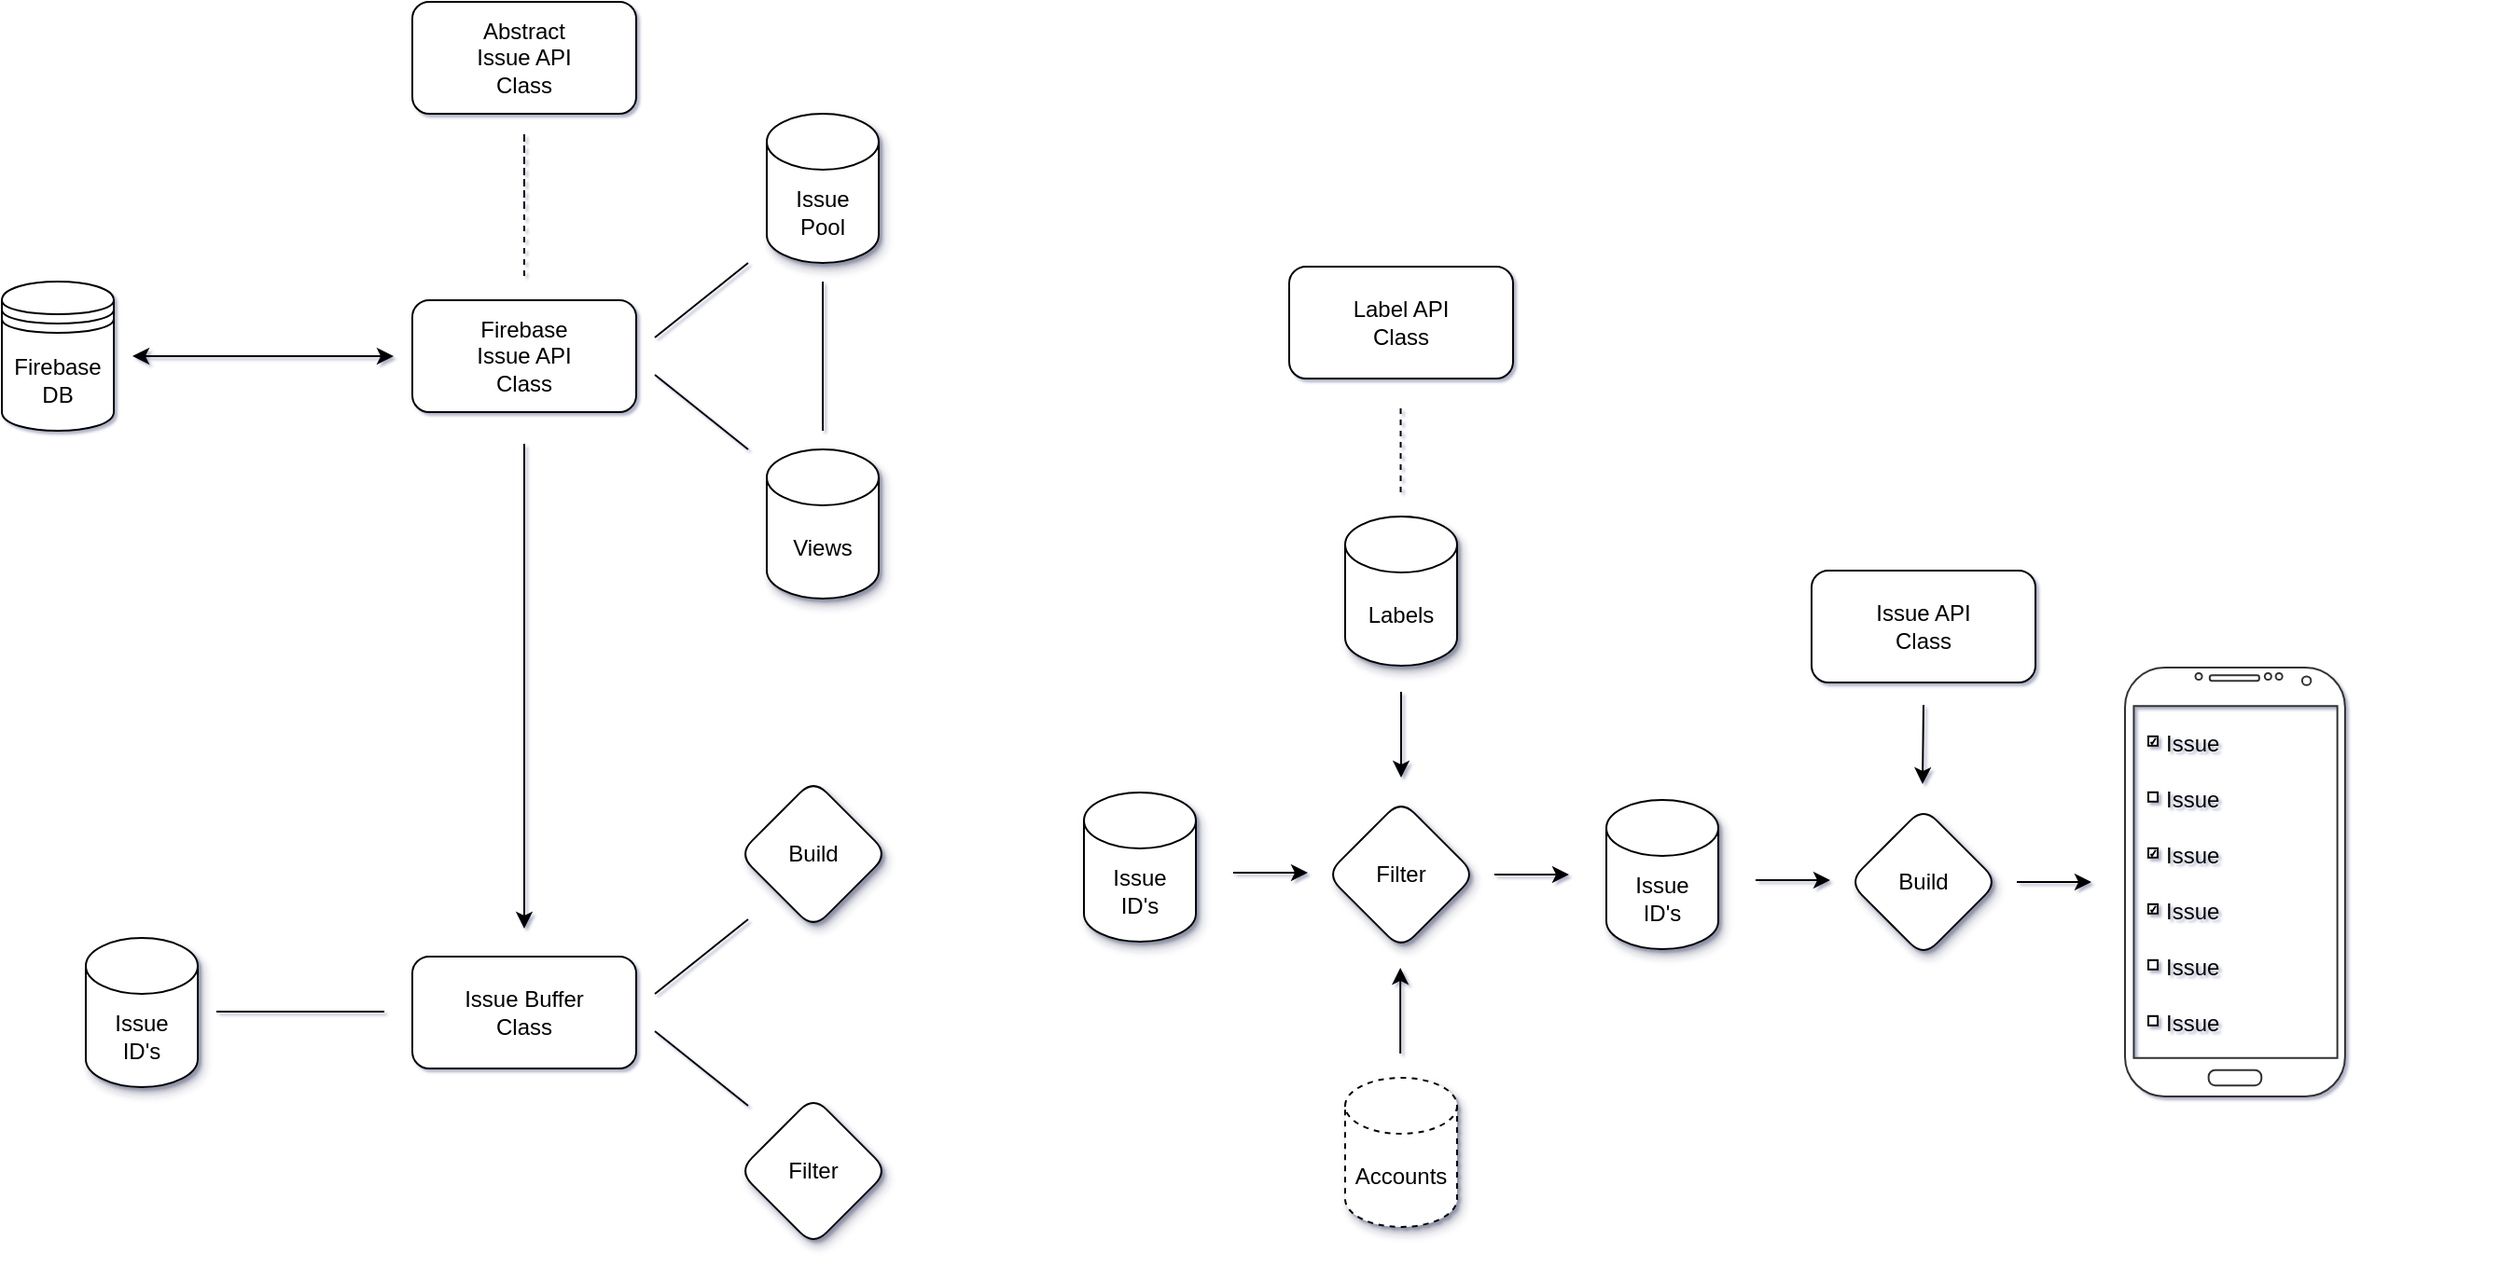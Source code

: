 <mxfile version="20.3.0" type="device"><diagram id="Fl3qH0mfo5ju4ieDbO8f" name="Seite-1"><mxGraphModel dx="1412" dy="792" grid="1" gridSize="10" guides="1" tooltips="1" connect="1" arrows="1" fold="1" page="0" pageScale="1" pageWidth="827" pageHeight="1169" math="0" shadow="1"><root><mxCell id="0"/><mxCell id="1" parent="0"/><mxCell id="n5tqcFrI0hGthTlmROIl-15" style="rounded=0;orthogonalLoop=1;jettySize=auto;html=1;elbow=vertical;dashed=1;endArrow=none;endFill=0;" parent="1" edge="1"><mxGeometry relative="1" as="geometry"><mxPoint x="800" y="180" as="sourcePoint"/><mxPoint x="800" y="220" as="targetPoint"/><Array as="points"><mxPoint x="800" y="140"/></Array></mxGeometry></mxCell><mxCell id="n5tqcFrI0hGthTlmROIl-13" value="Abstract&lt;br&gt;Issue API&lt;br&gt;Class" style="rounded=1;whiteSpace=wrap;html=1;strokeWidth=1;" parent="1" vertex="1"><mxGeometry x="740" y="70" width="120" height="60" as="geometry"/></mxCell><mxCell id="n5tqcFrI0hGthTlmROIl-163" style="edgeStyle=none;rounded=0;orthogonalLoop=1;jettySize=auto;html=1;fontSize=12;fontColor=#000000;startArrow=none;startFill=0;endArrow=classic;endFill=1;elbow=vertical;" parent="1" edge="1"><mxGeometry relative="1" as="geometry"><mxPoint x="800" y="307" as="sourcePoint"/><mxPoint x="800" y="567" as="targetPoint"/></mxGeometry></mxCell><mxCell id="n5tqcFrI0hGthTlmROIl-14" value="Firebase&lt;br&gt;Issue API&lt;br&gt;Class" style="rounded=1;whiteSpace=wrap;html=1;strokeWidth=1;" parent="1" vertex="1"><mxGeometry x="740" y="230" width="120" height="60" as="geometry"/></mxCell><mxCell id="n5tqcFrI0hGthTlmROIl-16" style="rounded=0;orthogonalLoop=1;jettySize=auto;html=1;elbow=vertical;endArrow=classic;endFill=1;startArrow=classic;startFill=1;" parent="1" edge="1"><mxGeometry relative="1" as="geometry"><mxPoint x="590" y="260" as="sourcePoint"/><mxPoint x="730" y="260" as="targetPoint"/><Array as="points"/></mxGeometry></mxCell><mxCell id="n5tqcFrI0hGthTlmROIl-17" value="Firebase&lt;br&gt;DB" style="shape=datastore;whiteSpace=wrap;html=1;strokeWidth=1;" parent="1" vertex="1"><mxGeometry x="520" y="220" width="60" height="80" as="geometry"/></mxCell><mxCell id="n5tqcFrI0hGthTlmROIl-56" value="" style="verticalLabelPosition=bottom;verticalAlign=top;html=1;shadow=0;dashed=0;strokeWidth=1;shape=mxgraph.android.phone2;strokeColor=#333333;rounded=1;glass=0;fontSize=12;fontColor=#000000;" parent="1" vertex="1"><mxGeometry x="1658" y="427" width="117.95" height="230" as="geometry"/></mxCell><mxCell id="n5tqcFrI0hGthTlmROIl-60" value="Issue" style="strokeColor=inherit;fillColor=inherit;gradientColor=inherit;shape=transparent;align=left;spacingLeft=10;fontSize=12;fontColor=#000000;rounded=1;shadow=1;glass=0;strokeWidth=1;" parent="1" vertex="1"><mxGeometry x="1668" y="572" width="180" height="30" as="geometry"/></mxCell><mxCell id="n5tqcFrI0hGthTlmROIl-61" value="" style="strokeColor=inherit;fillColor=inherit;gradientColor=inherit;shape=transparent;rounded=1;shadow=1;glass=0;strokeWidth=1;fontSize=12;" parent="n5tqcFrI0hGthTlmROIl-60" vertex="1"><mxGeometry y="14.4" as="geometry"/></mxCell><mxCell id="n5tqcFrI0hGthTlmROIl-62" value="" style="strokeColor=inherit;fillColor=inherit;gradientColor=inherit;strokeWidth=1;html=1;shadow=0;dashed=0;shape=mxgraph.android.rrect;rSize=0;resizable=0;rounded=1;glass=0;fontSize=12;" parent="n5tqcFrI0hGthTlmROIl-61" vertex="1"><mxGeometry x="2.5" y="-2.5" width="5" height="5" as="geometry"/></mxCell><mxCell id="n5tqcFrI0hGthTlmROIl-63" value="Issue" style="strokeColor=inherit;fillColor=inherit;gradientColor=inherit;shape=transparent;align=left;spacingLeft=10;fontSize=12;fontColor=#000000;rounded=1;shadow=1;glass=0;strokeWidth=1;" parent="1" vertex="1"><mxGeometry x="1668" y="602" width="180" height="30" as="geometry"/></mxCell><mxCell id="n5tqcFrI0hGthTlmROIl-64" value="" style="strokeColor=inherit;fillColor=inherit;gradientColor=inherit;shape=transparent;rounded=1;shadow=1;glass=0;strokeWidth=1;fontSize=12;" parent="n5tqcFrI0hGthTlmROIl-63" vertex="1"><mxGeometry y="14.4" as="geometry"/></mxCell><mxCell id="n5tqcFrI0hGthTlmROIl-65" value="" style="strokeColor=inherit;fillColor=inherit;gradientColor=inherit;strokeWidth=1;html=1;shadow=0;dashed=0;shape=mxgraph.android.rrect;rSize=0;resizable=0;rounded=1;glass=0;fontSize=12;" parent="n5tqcFrI0hGthTlmROIl-64" vertex="1"><mxGeometry x="2.5" y="-2.5" width="5" height="5" as="geometry"/></mxCell><mxCell id="n5tqcFrI0hGthTlmROIl-72" value="Issue" style="strokeColor=inherit;fillColor=inherit;gradientColor=inherit;shape=transparent;align=left;spacingLeft=10;fontSize=12;fontColor=#000000;rounded=1;shadow=1;glass=0;strokeWidth=1;" parent="1" vertex="1"><mxGeometry x="1668" y="542" width="180" height="30" as="geometry"/></mxCell><mxCell id="n5tqcFrI0hGthTlmROIl-73" value="" style="strokeColor=inherit;fillColor=inherit;gradientColor=inherit;shape=transparent;rounded=1;shadow=1;glass=0;strokeWidth=1;fontSize=12;" parent="n5tqcFrI0hGthTlmROIl-72" vertex="1"><mxGeometry y="14.4" as="geometry"/></mxCell><mxCell id="n5tqcFrI0hGthTlmROIl-74" value="" style="strokeColor=inherit;fillColor=inherit;gradientColor=inherit;strokeWidth=1;html=1;shadow=0;dashed=0;shape=mxgraph.android.checkbox;rSize=0;resizable=0;rounded=1;glass=0;fontSize=12;" parent="n5tqcFrI0hGthTlmROIl-73" vertex="1"><mxGeometry x="2.5" y="-2.5" width="5" height="5" as="geometry"/></mxCell><mxCell id="n5tqcFrI0hGthTlmROIl-75" value="Issue" style="strokeColor=inherit;fillColor=inherit;gradientColor=inherit;shape=transparent;align=left;spacingLeft=10;fontSize=12;fontColor=#000000;rounded=1;shadow=1;glass=0;strokeWidth=1;" parent="1" vertex="1"><mxGeometry x="1668" y="512" width="180" height="30" as="geometry"/></mxCell><mxCell id="n5tqcFrI0hGthTlmROIl-76" value="" style="strokeColor=inherit;fillColor=inherit;gradientColor=inherit;shape=transparent;rounded=1;shadow=1;glass=0;strokeWidth=1;fontSize=12;" parent="n5tqcFrI0hGthTlmROIl-75" vertex="1"><mxGeometry y="14.4" as="geometry"/></mxCell><mxCell id="n5tqcFrI0hGthTlmROIl-77" value="" style="strokeColor=inherit;fillColor=inherit;gradientColor=inherit;strokeWidth=1;html=1;shadow=0;dashed=0;shape=mxgraph.android.checkbox;rSize=0;resizable=0;rounded=1;glass=0;fontSize=12;" parent="n5tqcFrI0hGthTlmROIl-76" vertex="1"><mxGeometry x="2.5" y="-2.5" width="5" height="5" as="geometry"/></mxCell><mxCell id="n5tqcFrI0hGthTlmROIl-78" value="Issue" style="strokeColor=inherit;fillColor=inherit;gradientColor=inherit;shape=transparent;align=left;spacingLeft=10;fontSize=12;fontColor=#000000;rounded=1;shadow=1;glass=0;strokeWidth=1;" parent="1" vertex="1"><mxGeometry x="1668" y="482" width="180" height="30" as="geometry"/></mxCell><mxCell id="n5tqcFrI0hGthTlmROIl-79" value="" style="strokeColor=inherit;fillColor=inherit;gradientColor=inherit;shape=transparent;rounded=1;shadow=1;glass=0;strokeWidth=1;fontSize=12;" parent="n5tqcFrI0hGthTlmROIl-78" vertex="1"><mxGeometry y="14.4" as="geometry"/></mxCell><mxCell id="n5tqcFrI0hGthTlmROIl-80" value="" style="strokeColor=inherit;fillColor=inherit;gradientColor=inherit;strokeWidth=1;html=1;shadow=0;dashed=0;shape=mxgraph.android.rrect;rSize=0;resizable=0;rounded=1;glass=0;fontSize=12;" parent="n5tqcFrI0hGthTlmROIl-79" vertex="1"><mxGeometry x="2.5" y="-2.5" width="5" height="5" as="geometry"/></mxCell><mxCell id="n5tqcFrI0hGthTlmROIl-84" value="Issue" style="strokeColor=inherit;fillColor=inherit;gradientColor=inherit;shape=transparent;align=left;spacingLeft=10;fontSize=12;fontColor=#000000;rounded=1;shadow=1;glass=0;strokeWidth=1;" parent="1" vertex="1"><mxGeometry x="1668" y="452" width="180" height="30" as="geometry"/></mxCell><mxCell id="n5tqcFrI0hGthTlmROIl-85" value="" style="strokeColor=inherit;fillColor=inherit;gradientColor=inherit;shape=transparent;rounded=1;shadow=1;glass=0;strokeWidth=1;fontSize=12;" parent="n5tqcFrI0hGthTlmROIl-84" vertex="1"><mxGeometry y="14.4" as="geometry"/></mxCell><mxCell id="n5tqcFrI0hGthTlmROIl-86" value="" style="strokeColor=inherit;fillColor=inherit;gradientColor=inherit;strokeWidth=1;html=1;shadow=0;dashed=0;shape=mxgraph.android.checkbox;rSize=0;resizable=0;rounded=1;glass=0;fontSize=12;" parent="n5tqcFrI0hGthTlmROIl-85" vertex="1"><mxGeometry x="2.5" y="-2.5" width="5" height="5" as="geometry"/></mxCell><mxCell id="n5tqcFrI0hGthTlmROIl-97" value="Build" style="rhombus;whiteSpace=wrap;html=1;rounded=1;shadow=1;glass=0;strokeWidth=1;fontSize=12;fontColor=#000000;" parent="1" vertex="1"><mxGeometry x="1510" y="502" width="80" height="80" as="geometry"/></mxCell><mxCell id="n5tqcFrI0hGthTlmROIl-99" style="edgeStyle=none;rounded=0;orthogonalLoop=1;jettySize=auto;html=1;fontSize=12;fontColor=#000000;startArrow=none;startFill=0;endArrow=classic;endFill=1;elbow=vertical;" parent="1" edge="1"><mxGeometry relative="1" as="geometry"><mxPoint x="1640" y="542" as="targetPoint"/><mxPoint x="1600" y="542" as="sourcePoint"/></mxGeometry></mxCell><mxCell id="n5tqcFrI0hGthTlmROIl-103" style="edgeStyle=none;rounded=0;orthogonalLoop=1;jettySize=auto;html=1;fontSize=12;fontColor=#000000;startArrow=none;startFill=0;endArrow=classic;endFill=1;elbow=vertical;" parent="1" edge="1"><mxGeometry relative="1" as="geometry"><mxPoint x="1549.5" y="489.5" as="targetPoint"/><mxPoint x="1550" y="447" as="sourcePoint"/></mxGeometry></mxCell><mxCell id="n5tqcFrI0hGthTlmROIl-105" value="Issue&lt;br&gt;Pool" style="shape=cylinder3;whiteSpace=wrap;html=1;boundedLbl=1;backgroundOutline=1;size=15;rounded=1;shadow=1;glass=0;strokeWidth=1;fontSize=12;fontColor=#000000;" parent="1" vertex="1"><mxGeometry x="930" y="130" width="60" height="80" as="geometry"/></mxCell><mxCell id="n5tqcFrI0hGthTlmROIl-107" value="Views" style="shape=cylinder3;whiteSpace=wrap;html=1;boundedLbl=1;backgroundOutline=1;size=15;rounded=1;shadow=1;glass=0;strokeWidth=1;fontSize=12;fontColor=#000000;" parent="1" vertex="1"><mxGeometry x="930" y="310" width="60" height="80" as="geometry"/></mxCell><mxCell id="n5tqcFrI0hGthTlmROIl-109" style="rounded=0;orthogonalLoop=1;jettySize=auto;html=1;elbow=vertical;endArrow=none;endFill=0;startArrow=none;startFill=0;" parent="1" edge="1"><mxGeometry relative="1" as="geometry"><mxPoint x="870" y="250" as="sourcePoint"/><mxPoint x="920" y="210" as="targetPoint"/><Array as="points"/></mxGeometry></mxCell><mxCell id="n5tqcFrI0hGthTlmROIl-110" style="rounded=0;orthogonalLoop=1;jettySize=auto;html=1;elbow=vertical;endArrow=none;endFill=0;startArrow=none;startFill=0;" parent="1" edge="1"><mxGeometry relative="1" as="geometry"><mxPoint x="870" y="270" as="sourcePoint"/><mxPoint x="920" y="310" as="targetPoint"/><Array as="points"/></mxGeometry></mxCell><mxCell id="n5tqcFrI0hGthTlmROIl-111" style="rounded=0;orthogonalLoop=1;jettySize=auto;html=1;elbow=vertical;endArrow=none;endFill=0;startArrow=none;startFill=0;" parent="1" edge="1"><mxGeometry relative="1" as="geometry"><mxPoint x="960" y="300" as="sourcePoint"/><mxPoint x="960" y="220" as="targetPoint"/><Array as="points"/></mxGeometry></mxCell><mxCell id="n5tqcFrI0hGthTlmROIl-114" style="rounded=0;orthogonalLoop=1;jettySize=auto;html=1;elbow=vertical;endArrow=none;endFill=0;startArrow=none;startFill=0;" parent="1" edge="1"><mxGeometry relative="1" as="geometry"><mxPoint x="635" y="611.5" as="sourcePoint"/><mxPoint x="725" y="611.5" as="targetPoint"/><Array as="points"/></mxGeometry></mxCell><mxCell id="n5tqcFrI0hGthTlmROIl-115" value="Issue API&lt;br&gt;Class" style="rounded=1;whiteSpace=wrap;html=1;strokeWidth=1;" parent="1" vertex="1"><mxGeometry x="1490" y="375" width="120" height="60" as="geometry"/></mxCell><mxCell id="n5tqcFrI0hGthTlmROIl-119" value="Build" style="rhombus;whiteSpace=wrap;html=1;rounded=1;shadow=1;glass=0;strokeWidth=1;fontSize=12;fontColor=#000000;" parent="1" vertex="1"><mxGeometry x="915" y="487" width="80" height="80" as="geometry"/></mxCell><mxCell id="n5tqcFrI0hGthTlmROIl-120" value="Filter" style="rhombus;whiteSpace=wrap;html=1;rounded=1;shadow=1;glass=0;strokeWidth=1;fontSize=12;fontColor=#000000;" parent="1" vertex="1"><mxGeometry x="915" y="657" width="80" height="80" as="geometry"/></mxCell><mxCell id="n5tqcFrI0hGthTlmROIl-122" value="Issue Buffer&lt;br&gt;Class" style="rounded=1;whiteSpace=wrap;html=1;strokeWidth=1;" parent="1" vertex="1"><mxGeometry x="740" y="582" width="120" height="60" as="geometry"/></mxCell><mxCell id="n5tqcFrI0hGthTlmROIl-127" style="rounded=0;orthogonalLoop=1;jettySize=auto;html=1;elbow=vertical;endArrow=none;endFill=0;startArrow=none;startFill=0;" parent="1" edge="1"><mxGeometry relative="1" as="geometry"><mxPoint x="870" y="602" as="sourcePoint"/><mxPoint x="920" y="562" as="targetPoint"/><Array as="points"/></mxGeometry></mxCell><mxCell id="n5tqcFrI0hGthTlmROIl-128" style="rounded=0;orthogonalLoop=1;jettySize=auto;html=1;elbow=vertical;endArrow=none;endFill=0;startArrow=none;startFill=0;" parent="1" edge="1"><mxGeometry relative="1" as="geometry"><mxPoint x="870" y="622" as="sourcePoint"/><mxPoint x="920" y="662" as="targetPoint"/><Array as="points"/></mxGeometry></mxCell><mxCell id="n5tqcFrI0hGthTlmROIl-130" value="Issue&lt;br&gt;ID's" style="shape=cylinder3;whiteSpace=wrap;html=1;boundedLbl=1;backgroundOutline=1;size=15;rounded=1;shadow=1;glass=0;strokeWidth=1;fontSize=12;fontColor=#000000;" parent="1" vertex="1"><mxGeometry x="565" y="572" width="60" height="80" as="geometry"/></mxCell><mxCell id="n5tqcFrI0hGthTlmROIl-131" value="Issue&lt;br&gt;ID's" style="shape=cylinder3;whiteSpace=wrap;html=1;boundedLbl=1;backgroundOutline=1;size=15;rounded=1;shadow=1;glass=0;strokeWidth=1;fontSize=12;fontColor=#000000;" parent="1" vertex="1"><mxGeometry x="1380" y="498" width="60" height="80" as="geometry"/></mxCell><mxCell id="n5tqcFrI0hGthTlmROIl-133" style="edgeStyle=none;rounded=0;orthogonalLoop=1;jettySize=auto;html=1;fontSize=12;fontColor=#000000;startArrow=none;startFill=0;endArrow=classic;endFill=1;elbow=vertical;" parent="1" edge="1"><mxGeometry relative="1" as="geometry"><mxPoint x="1500" y="541" as="targetPoint"/><mxPoint x="1460" y="541" as="sourcePoint"/></mxGeometry></mxCell><mxCell id="n5tqcFrI0hGthTlmROIl-153" value="Filter" style="rhombus;whiteSpace=wrap;html=1;rounded=1;shadow=1;glass=0;strokeWidth=1;fontSize=12;fontColor=#000000;" parent="1" vertex="1"><mxGeometry x="1230" y="498" width="80" height="80" as="geometry"/></mxCell><mxCell id="n5tqcFrI0hGthTlmROIl-154" style="edgeStyle=none;rounded=0;orthogonalLoop=1;jettySize=auto;html=1;fontSize=12;fontColor=#000000;startArrow=none;startFill=0;endArrow=classic;endFill=1;elbow=vertical;" parent="1" edge="1"><mxGeometry relative="1" as="geometry"><mxPoint x="1360" y="538" as="targetPoint"/><mxPoint x="1320" y="538" as="sourcePoint"/></mxGeometry></mxCell><mxCell id="n5tqcFrI0hGthTlmROIl-155" style="edgeStyle=none;rounded=0;orthogonalLoop=1;jettySize=auto;html=1;fontSize=12;fontColor=#000000;startArrow=none;startFill=0;endArrow=classic;endFill=1;elbow=vertical;" parent="1" edge="1"><mxGeometry relative="1" as="geometry"><mxPoint x="1270" y="486" as="targetPoint"/><mxPoint x="1270" y="440" as="sourcePoint"/></mxGeometry></mxCell><mxCell id="n5tqcFrI0hGthTlmROIl-157" value="Issue&lt;br&gt;ID's" style="shape=cylinder3;whiteSpace=wrap;html=1;boundedLbl=1;backgroundOutline=1;size=15;rounded=1;shadow=1;glass=0;strokeWidth=1;fontSize=12;fontColor=#000000;" parent="1" vertex="1"><mxGeometry x="1100" y="494" width="60" height="80" as="geometry"/></mxCell><mxCell id="n5tqcFrI0hGthTlmROIl-158" style="edgeStyle=none;rounded=0;orthogonalLoop=1;jettySize=auto;html=1;fontSize=12;fontColor=#000000;startArrow=none;startFill=0;endArrow=classic;endFill=1;elbow=vertical;" parent="1" edge="1"><mxGeometry relative="1" as="geometry"><mxPoint x="1220" y="537" as="targetPoint"/><mxPoint x="1180" y="537" as="sourcePoint"/></mxGeometry></mxCell><mxCell id="n5tqcFrI0hGthTlmROIl-161" value="Labels" style="shape=cylinder3;whiteSpace=wrap;html=1;boundedLbl=1;backgroundOutline=1;size=15;rounded=1;shadow=1;glass=0;strokeWidth=1;fontSize=12;fontColor=#000000;" parent="1" vertex="1"><mxGeometry x="1240" y="346" width="60" height="80" as="geometry"/></mxCell><mxCell id="n5tqcFrI0hGthTlmROIl-164" value="Label API&lt;br&gt;Class" style="rounded=1;whiteSpace=wrap;html=1;strokeWidth=1;" parent="1" vertex="1"><mxGeometry x="1210" y="212" width="120" height="60" as="geometry"/></mxCell><mxCell id="n5tqcFrI0hGthTlmROIl-166" style="edgeStyle=none;rounded=0;orthogonalLoop=1;jettySize=auto;html=1;fontSize=12;fontColor=#000000;startArrow=none;startFill=0;endArrow=none;endFill=0;elbow=vertical;dashed=1;" parent="1" edge="1"><mxGeometry relative="1" as="geometry"><mxPoint x="1269.76" y="334" as="targetPoint"/><mxPoint x="1269.76" y="288" as="sourcePoint"/></mxGeometry></mxCell><mxCell id="n5tqcFrI0hGthTlmROIl-167" value="Accounts" style="shape=cylinder3;whiteSpace=wrap;html=1;boundedLbl=1;backgroundOutline=1;size=15;rounded=1;shadow=1;glass=0;strokeWidth=1;fontSize=12;fontColor=#000000;dashed=1;" parent="1" vertex="1"><mxGeometry x="1240" y="647" width="60" height="80" as="geometry"/></mxCell><mxCell id="n5tqcFrI0hGthTlmROIl-168" style="edgeStyle=none;rounded=0;orthogonalLoop=1;jettySize=auto;html=1;fontSize=12;fontColor=#000000;startArrow=classic;startFill=1;endArrow=none;endFill=0;elbow=vertical;" parent="1" edge="1"><mxGeometry relative="1" as="geometry"><mxPoint x="1269.58" y="634" as="targetPoint"/><mxPoint x="1269.58" y="588" as="sourcePoint"/></mxGeometry></mxCell></root></mxGraphModel></diagram></mxfile>